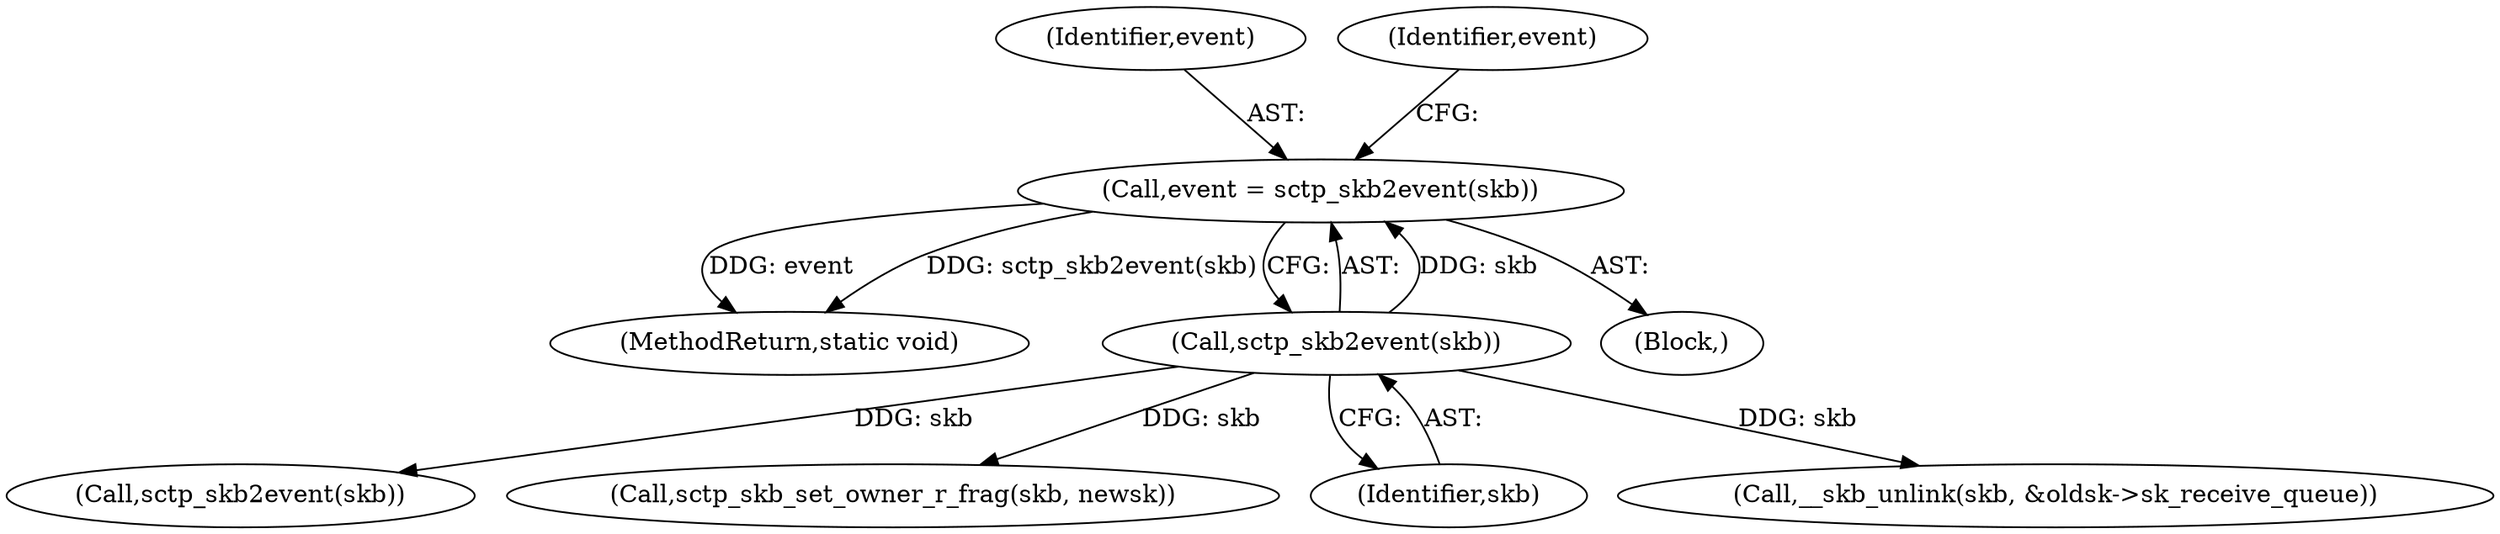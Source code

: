 digraph "0_linux_2d45a02d0166caf2627fe91897c6ffc3b19514c4_2@pointer" {
"1000266" [label="(Call,event = sctp_skb2event(skb))"];
"1000268" [label="(Call,sctp_skb2event(skb))"];
"1000340" [label="(Call,sctp_skb2event(skb))"];
"1000268" [label="(Call,sctp_skb2event(skb))"];
"1000267" [label="(Identifier,event)"];
"1000370" [label="(Call,sctp_skb_set_owner_r_frag(skb, newsk))"];
"1000407" [label="(MethodReturn,static void)"];
"1000265" [label="(Block,)"];
"1000273" [label="(Identifier,event)"];
"1000269" [label="(Identifier,skb)"];
"1000266" [label="(Call,event = sctp_skb2event(skb))"];
"1000277" [label="(Call,__skb_unlink(skb, &oldsk->sk_receive_queue))"];
"1000266" -> "1000265"  [label="AST: "];
"1000266" -> "1000268"  [label="CFG: "];
"1000267" -> "1000266"  [label="AST: "];
"1000268" -> "1000266"  [label="AST: "];
"1000273" -> "1000266"  [label="CFG: "];
"1000266" -> "1000407"  [label="DDG: event"];
"1000266" -> "1000407"  [label="DDG: sctp_skb2event(skb)"];
"1000268" -> "1000266"  [label="DDG: skb"];
"1000268" -> "1000269"  [label="CFG: "];
"1000269" -> "1000268"  [label="AST: "];
"1000268" -> "1000277"  [label="DDG: skb"];
"1000268" -> "1000340"  [label="DDG: skb"];
"1000268" -> "1000370"  [label="DDG: skb"];
}
